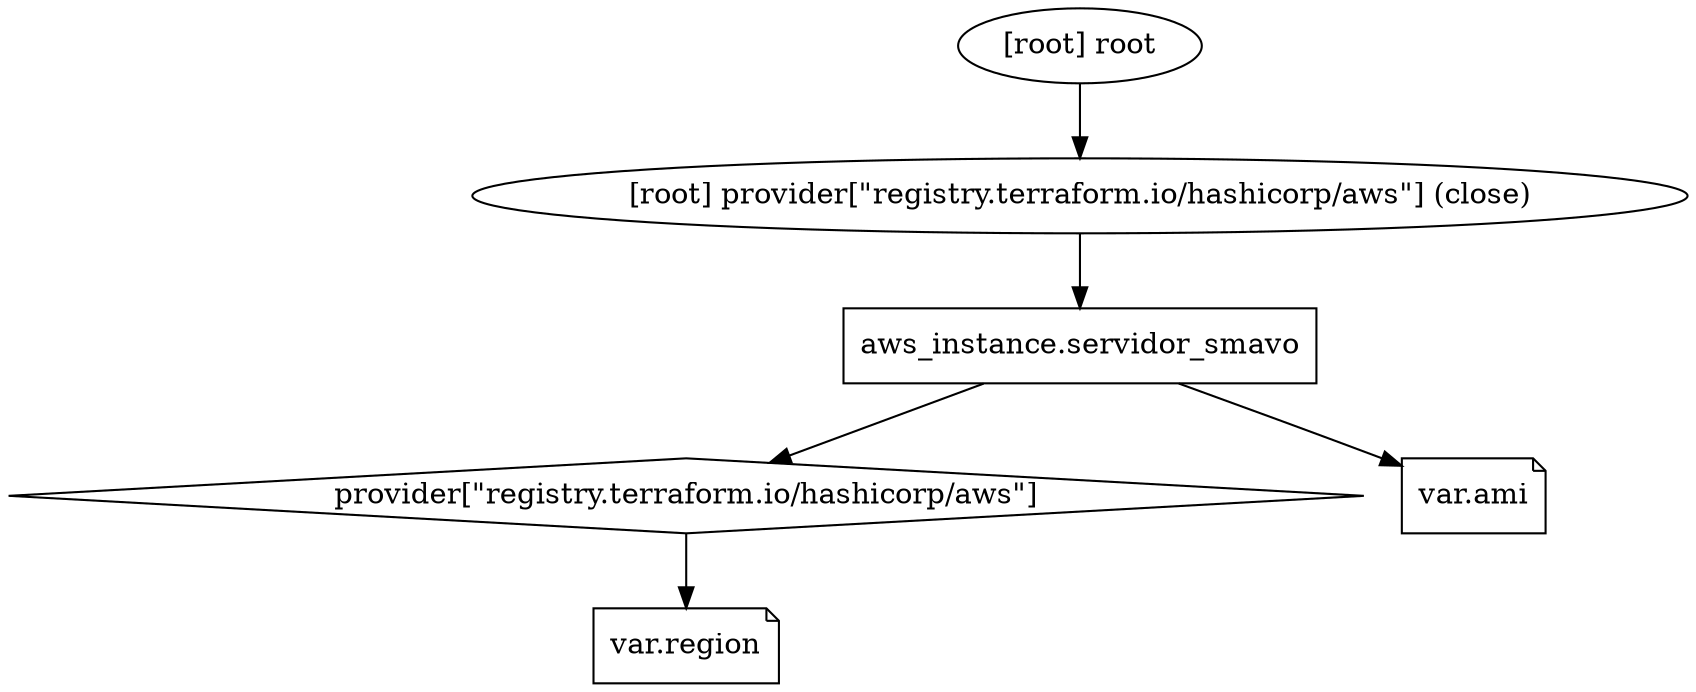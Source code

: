 digraph {
	compound = "true"
	newrank = "true"
	subgraph "root" {
		"[root] aws_instance.servidor_smavo (expand)" [label = "aws_instance.servidor_smavo", shape = "box"]
		"[root] provider[\"registry.terraform.io/hashicorp/aws\"]" [label = "provider[\"registry.terraform.io/hashicorp/aws\"]", shape = "diamond"]
		"[root] var.ami" [label = "var.ami", shape = "note"]
		"[root] var.region" [label = "var.region", shape = "note"]
		"[root] aws_instance.servidor_smavo (expand)" -> "[root] provider[\"registry.terraform.io/hashicorp/aws\"]"
		"[root] aws_instance.servidor_smavo (expand)" -> "[root] var.ami"
		"[root] provider[\"registry.terraform.io/hashicorp/aws\"] (close)" -> "[root] aws_instance.servidor_smavo (expand)"
		"[root] provider[\"registry.terraform.io/hashicorp/aws\"]" -> "[root] var.region"
		"[root] root" -> "[root] provider[\"registry.terraform.io/hashicorp/aws\"] (close)"
	}
}

